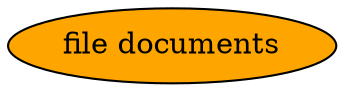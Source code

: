digraph "Process Model" {
graph [rankdir=LR];
"act_file documents" [style=filled, fillcolor=orange, label="file documents"];
}